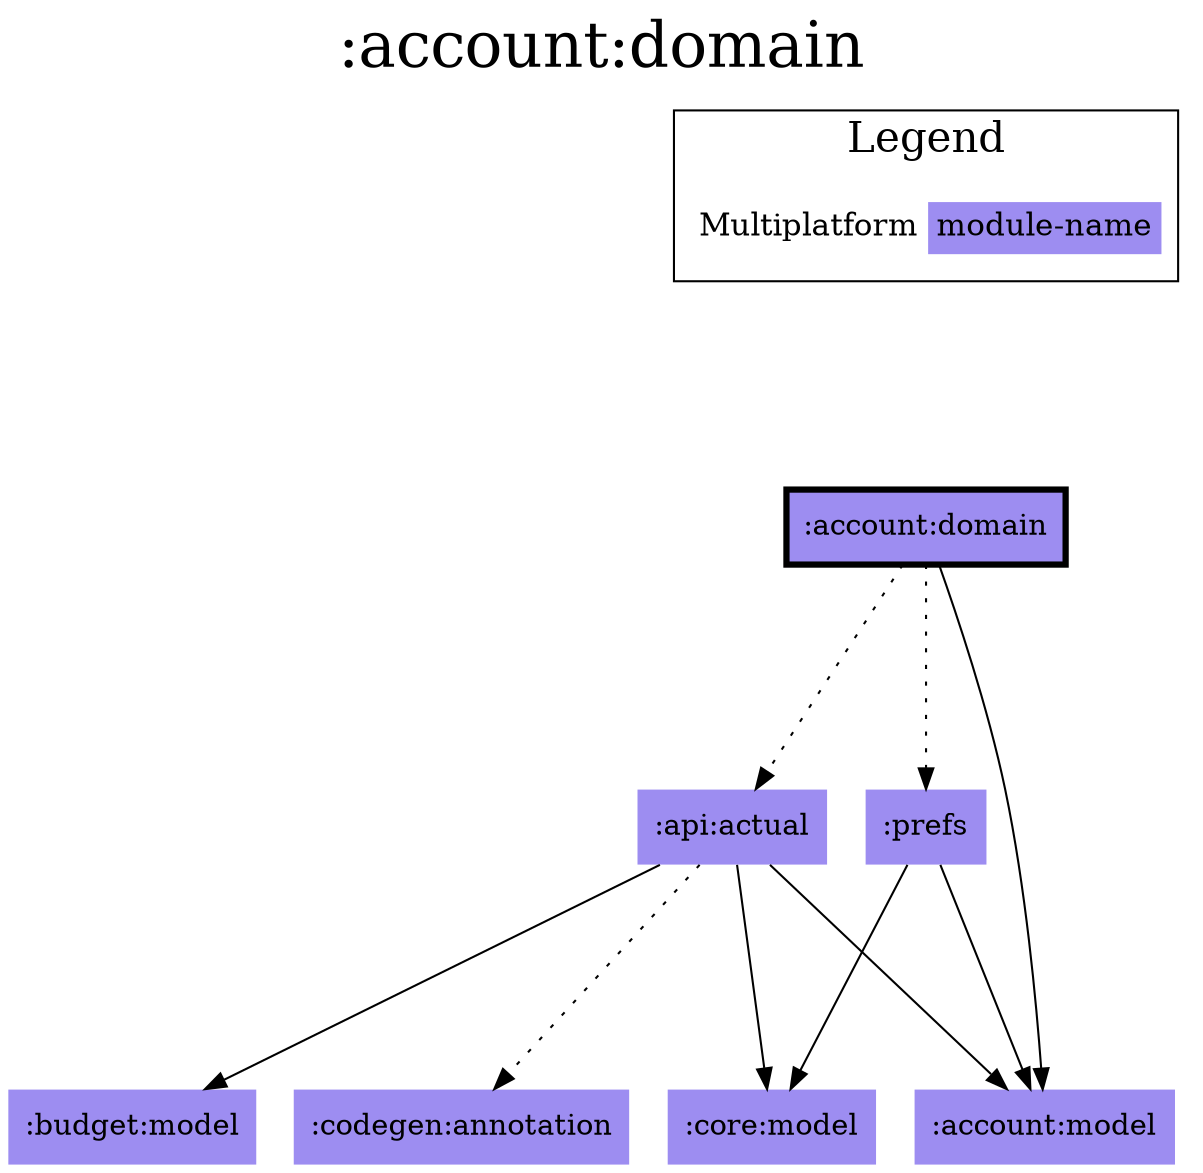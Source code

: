 digraph {
edge ["dir"="forward"]
graph ["dpi"="100","label"=":account:domain","labelloc"="t","fontsize"="30","ranksep"="1.5","rankdir"="TB"]
node ["style"="filled"]
":account:domain" ["fillcolor"="#9D8DF1","color"="black","penwidth"="3","shape"="box"]
":account:model" ["fillcolor"="#9D8DF1","shape"="none"]
":api:actual" ["fillcolor"="#9D8DF1","shape"="none"]
":budget:model" ["fillcolor"="#9D8DF1","shape"="none"]
":codegen:annotation" ["fillcolor"="#9D8DF1","shape"="none"]
":core:model" ["fillcolor"="#9D8DF1","shape"="none"]
":prefs" ["fillcolor"="#9D8DF1","shape"="none"]
{
edge ["dir"="none"]
graph ["rank"="same"]
":account:domain"
}
":account:domain" -> ":account:model"
":account:domain" -> ":api:actual" ["style"="dotted"]
":account:domain" -> ":prefs" ["style"="dotted"]
":api:actual" -> ":account:model"
":api:actual" -> ":budget:model"
":api:actual" -> ":codegen:annotation" ["style"="dotted"]
":api:actual" -> ":core:model"
":prefs" -> ":account:model"
":prefs" -> ":core:model"
subgraph "cluster_legend" {
edge ["dir"="none"]
graph ["label"="Legend","fontsize"="20"]
"Legend" ["style"="filled","fillcolor"="#FFFFFF","shape"="none","margin"="0","fontsize"="15","label"=<
<TABLE BORDER="0" CELLBORDER="0" CELLSPACING="0" CELLPADDING="4">
<TR><TD>Multiplatform</TD><TD BGCOLOR="#9D8DF1">module-name</TD></TR>
</TABLE>
>]
} -> ":account:domain" ["style"="invis"]
}
